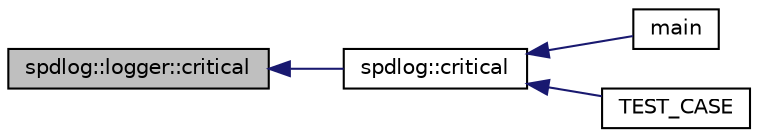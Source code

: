 digraph "spdlog::logger::critical"
{
  edge [fontname="Helvetica",fontsize="10",labelfontname="Helvetica",labelfontsize="10"];
  node [fontname="Helvetica",fontsize="10",shape=record];
  rankdir="LR";
  Node1 [label="spdlog::logger::critical",height=0.2,width=0.4,color="black", fillcolor="grey75", style="filled" fontcolor="black"];
  Node1 -> Node2 [dir="back",color="midnightblue",fontsize="10",style="solid",fontname="Helvetica"];
  Node2 [label="spdlog::critical",height=0.2,width=0.4,color="black", fillcolor="white", style="filled",URL="$namespacespdlog.html#a2888f195cff657a62f78800b3f4f433b"];
  Node2 -> Node3 [dir="back",color="midnightblue",fontsize="10",style="solid",fontname="Helvetica"];
  Node3 [label="main",height=0.2,width=0.4,color="black", fillcolor="white", style="filled",URL="$example_8cpp.html#a81ce304348a420752ee080480d2b3095"];
  Node2 -> Node4 [dir="back",color="midnightblue",fontsize="10",style="solid",fontname="Helvetica"];
  Node4 [label="TEST_CASE",height=0.2,width=0.4,color="black", fillcolor="white", style="filled",URL="$test__misc_8cpp.html#abbb6623501088a076b93b8753bf9b660"];
}
